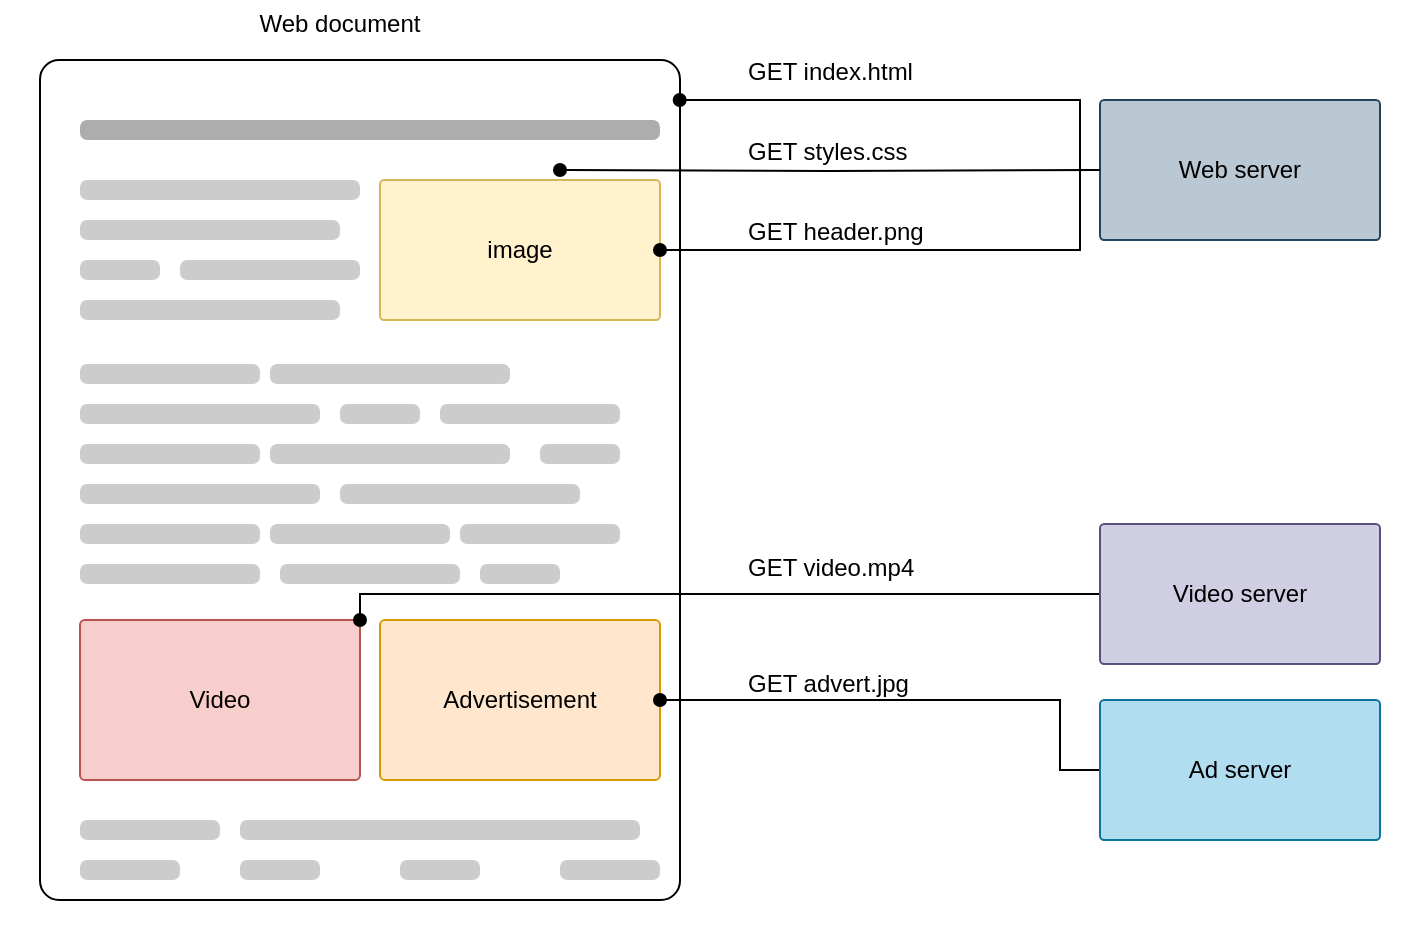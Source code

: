 <mxfile scale="1" border="0" version="24.6.0" type="device">
  <diagram name="Page-1" id="efa7a0a1-bf9b-a30e-e6df-94a7791c09e9">
    <mxGraphModel dx="1123" dy="558" grid="1" gridSize="10" guides="1" tooltips="1" connect="1" arrows="1" fold="1" page="1" pageScale="1" pageWidth="740" pageHeight="500" background="#FFFFFF" math="0" shadow="0">
      <root>
        <mxCell id="0" />
        <mxCell id="1" parent="0" />
        <mxCell id="SMRF5WXn3iM__mVZ10Ur-87" value="" style="rounded=1;arcSize=3;perimeterSpacing=20;strokeColor=none;html=1;whiteSpace=wrap;verticalAlign=middle;" parent="1" vertex="1">
          <mxGeometry x="20" y="10" width="710" height="470" as="geometry" />
        </mxCell>
        <mxCell id="SMRF5WXn3iM__mVZ10Ur-6" value="" style="rounded=1;arcSize=3;perimeterSpacing=20;html=1;whiteSpace=wrap;verticalAlign=middle;" parent="1" vertex="1">
          <mxGeometry x="40" y="40" width="320" height="420" as="geometry" />
        </mxCell>
        <mxCell id="oMBeN4IvPGKr6_LYo95F-5" value="image" style="text;align=center;verticalAlign=middle;rounded=1;spacing=4;spacingLeft=0;spacingTop=0;fillColor=#fff2cc;strokeColor=#d6b656;arcSize=3;shadow=0;shadowOffsetX=2;shadowOffsetY=2;shadowBlur=1;strokeWidth=1;perimeterSpacing=0;html=1;whiteSpace=wrap;" parent="1" vertex="1">
          <mxGeometry x="210" y="100" width="140" height="70" as="geometry" />
        </mxCell>
        <mxCell id="SMRF5WXn3iM__mVZ10Ur-7" value="Video" style="text;align=center;verticalAlign=middle;rounded=1;spacing=4;spacingLeft=0;spacingTop=0;fillColor=#f8cecc;strokeColor=#b85450;arcSize=3;shadow=0;shadowOffsetX=2;shadowOffsetY=2;shadowBlur=1;strokeWidth=1;perimeterSpacing=0;html=1;whiteSpace=wrap;" parent="1" vertex="1">
          <mxGeometry x="60" y="320" width="140" height="80" as="geometry" />
        </mxCell>
        <mxCell id="SMRF5WXn3iM__mVZ10Ur-9" value="Advertisement" style="text;align=center;verticalAlign=middle;rounded=1;spacing=4;spacingLeft=0;spacingTop=0;fillColor=#ffe6cc;strokeColor=#d79b00;arcSize=3;shadow=0;shadowOffsetX=2;shadowOffsetY=2;shadowBlur=1;strokeWidth=1;perimeterSpacing=0;html=1;whiteSpace=wrap;" parent="1" vertex="1">
          <mxGeometry x="210" y="320" width="140" height="80" as="geometry" />
        </mxCell>
        <mxCell id="SMRF5WXn3iM__mVZ10Ur-13" value="" style="text;align=center;verticalAlign=middle;rounded=1;spacing=4;spacingLeft=0;spacingTop=0;fillColor=#CCCCCC;strokeColor=none;arcSize=36;shadow=0;shadowOffsetX=2;shadowOffsetY=2;shadowBlur=1;strokeWidth=1;perimeterSpacing=0;html=1;whiteSpace=wrap;" parent="1" vertex="1">
          <mxGeometry x="60" y="420" width="70" height="10" as="geometry" />
        </mxCell>
        <mxCell id="SMRF5WXn3iM__mVZ10Ur-14" value="" style="text;align=center;verticalAlign=middle;rounded=1;spacing=4;spacingLeft=0;spacingTop=0;fillColor=#CCCCCC;strokeColor=none;arcSize=36;shadow=0;shadowOffsetX=2;shadowOffsetY=2;shadowBlur=1;strokeWidth=1;perimeterSpacing=0;html=1;whiteSpace=wrap;" parent="1" vertex="1">
          <mxGeometry x="140" y="420" width="200" height="10" as="geometry" />
        </mxCell>
        <mxCell id="SMRF5WXn3iM__mVZ10Ur-17" value="" style="text;align=center;verticalAlign=middle;rounded=1;spacing=4;spacingLeft=0;spacingTop=0;fillColor=#CCCCCC;strokeColor=none;arcSize=36;shadow=0;shadowOffsetX=2;shadowOffsetY=2;shadowBlur=1;strokeWidth=1;perimeterSpacing=0;html=1;whiteSpace=wrap;" parent="1" vertex="1">
          <mxGeometry x="60" y="100" width="140" height="10" as="geometry" />
        </mxCell>
        <mxCell id="SMRF5WXn3iM__mVZ10Ur-18" value="" style="text;align=center;verticalAlign=middle;rounded=1;spacing=4;spacingLeft=0;spacingTop=0;fillColor=#CCCCCC;strokeColor=none;arcSize=36;shadow=0;shadowOffsetX=2;shadowOffsetY=2;shadowBlur=1;strokeWidth=1;perimeterSpacing=0;html=1;whiteSpace=wrap;" parent="1" vertex="1">
          <mxGeometry x="60" y="120" width="130" height="10" as="geometry" />
        </mxCell>
        <mxCell id="SMRF5WXn3iM__mVZ10Ur-19" value="" style="text;align=center;verticalAlign=middle;rounded=1;spacing=4;spacingLeft=0;spacingTop=0;fillColor=#CCCCCC;strokeColor=none;arcSize=36;shadow=0;shadowOffsetX=2;shadowOffsetY=2;shadowBlur=1;strokeWidth=1;perimeterSpacing=0;html=1;whiteSpace=wrap;" parent="1" vertex="1">
          <mxGeometry x="60" y="140" width="40" height="10" as="geometry" />
        </mxCell>
        <mxCell id="SMRF5WXn3iM__mVZ10Ur-20" value="" style="text;align=center;verticalAlign=middle;rounded=1;spacing=4;spacingLeft=0;spacingTop=0;fillColor=#CCCCCC;strokeColor=none;arcSize=36;shadow=0;shadowOffsetX=2;shadowOffsetY=2;shadowBlur=1;strokeWidth=1;perimeterSpacing=0;html=1;whiteSpace=wrap;" parent="1" vertex="1">
          <mxGeometry x="110" y="140" width="90" height="10" as="geometry" />
        </mxCell>
        <mxCell id="SMRF5WXn3iM__mVZ10Ur-21" value="" style="text;align=center;verticalAlign=middle;rounded=1;spacing=4;spacingLeft=0;spacingTop=0;fillColor=#CCCCCC;strokeColor=none;arcSize=36;shadow=0;shadowOffsetX=2;shadowOffsetY=2;shadowBlur=1;strokeWidth=1;perimeterSpacing=0;html=1;whiteSpace=wrap;" parent="1" vertex="1">
          <mxGeometry x="60" y="192" width="90" height="10" as="geometry" />
        </mxCell>
        <mxCell id="SMRF5WXn3iM__mVZ10Ur-22" value="" style="text;align=center;verticalAlign=middle;rounded=1;spacing=4;spacingLeft=0;spacingTop=0;fillColor=#CCCCCC;strokeColor=none;arcSize=36;shadow=0;shadowOffsetX=2;shadowOffsetY=2;shadowBlur=1;strokeWidth=1;perimeterSpacing=0;html=1;whiteSpace=wrap;" parent="1" vertex="1">
          <mxGeometry x="60" y="232" width="90" height="10" as="geometry" />
        </mxCell>
        <mxCell id="SMRF5WXn3iM__mVZ10Ur-23" value="" style="text;align=center;verticalAlign=middle;rounded=1;spacing=4;spacingLeft=0;spacingTop=0;fillColor=#CCCCCC;strokeColor=none;arcSize=36;shadow=0;shadowOffsetX=2;shadowOffsetY=2;shadowBlur=1;strokeWidth=1;perimeterSpacing=0;html=1;whiteSpace=wrap;" parent="1" vertex="1">
          <mxGeometry x="60" y="272" width="90" height="10" as="geometry" />
        </mxCell>
        <mxCell id="SMRF5WXn3iM__mVZ10Ur-24" value="" style="text;align=center;verticalAlign=middle;rounded=1;spacing=4;spacingLeft=0;spacingTop=0;fillColor=#CCCCCC;strokeColor=none;arcSize=36;shadow=0;shadowOffsetX=2;shadowOffsetY=2;shadowBlur=1;strokeWidth=1;perimeterSpacing=0;html=1;whiteSpace=wrap;" parent="1" vertex="1">
          <mxGeometry x="155" y="272" width="90" height="10" as="geometry" />
        </mxCell>
        <mxCell id="SMRF5WXn3iM__mVZ10Ur-25" value="" style="text;align=center;verticalAlign=middle;rounded=1;spacing=4;spacingLeft=0;spacingTop=0;fillColor=#CCCCCC;strokeColor=none;arcSize=36;shadow=0;shadowOffsetX=2;shadowOffsetY=2;shadowBlur=1;strokeWidth=1;perimeterSpacing=0;html=1;whiteSpace=wrap;" parent="1" vertex="1">
          <mxGeometry x="60" y="292" width="90" height="10" as="geometry" />
        </mxCell>
        <mxCell id="SMRF5WXn3iM__mVZ10Ur-26" value="" style="text;align=center;verticalAlign=middle;rounded=1;spacing=4;spacingLeft=0;spacingTop=0;fillColor=#CCCCCC;strokeColor=none;arcSize=36;shadow=0;shadowOffsetX=2;shadowOffsetY=2;shadowBlur=1;strokeWidth=1;perimeterSpacing=0;html=1;whiteSpace=wrap;" parent="1" vertex="1">
          <mxGeometry x="160" y="292" width="90" height="10" as="geometry" />
        </mxCell>
        <mxCell id="SMRF5WXn3iM__mVZ10Ur-27" value="" style="text;align=center;verticalAlign=middle;rounded=1;spacing=4;spacingLeft=0;spacingTop=0;fillColor=#CCCCCC;strokeColor=none;arcSize=36;shadow=0;shadowOffsetX=2;shadowOffsetY=2;shadowBlur=1;strokeWidth=1;perimeterSpacing=0;html=1;whiteSpace=wrap;" parent="1" vertex="1">
          <mxGeometry x="155" y="232" width="120" height="10" as="geometry" />
        </mxCell>
        <mxCell id="SMRF5WXn3iM__mVZ10Ur-28" value="" style="text;align=center;verticalAlign=middle;rounded=1;spacing=4;spacingLeft=0;spacingTop=0;fillColor=#CCCCCC;strokeColor=none;arcSize=36;shadow=0;shadowOffsetX=2;shadowOffsetY=2;shadowBlur=1;strokeWidth=1;perimeterSpacing=0;html=1;whiteSpace=wrap;" parent="1" vertex="1">
          <mxGeometry x="60" y="252" width="120" height="10" as="geometry" />
        </mxCell>
        <mxCell id="SMRF5WXn3iM__mVZ10Ur-29" value="" style="text;align=center;verticalAlign=middle;rounded=1;spacing=4;spacingLeft=0;spacingTop=0;fillColor=#CCCCCC;strokeColor=none;arcSize=36;shadow=0;shadowOffsetX=2;shadowOffsetY=2;shadowBlur=1;strokeWidth=1;perimeterSpacing=0;html=1;whiteSpace=wrap;" parent="1" vertex="1">
          <mxGeometry x="155" y="192" width="120" height="10" as="geometry" />
        </mxCell>
        <mxCell id="SMRF5WXn3iM__mVZ10Ur-30" value="" style="text;align=center;verticalAlign=middle;rounded=1;spacing=4;spacingLeft=0;spacingTop=0;fillColor=#CCCCCC;strokeColor=none;arcSize=36;shadow=0;shadowOffsetX=2;shadowOffsetY=2;shadowBlur=1;strokeWidth=1;perimeterSpacing=0;html=1;whiteSpace=wrap;" parent="1" vertex="1">
          <mxGeometry x="60" y="212" width="120" height="10" as="geometry" />
        </mxCell>
        <mxCell id="SMRF5WXn3iM__mVZ10Ur-31" value="" style="text;align=center;verticalAlign=middle;rounded=1;spacing=4;spacingLeft=0;spacingTop=0;fillColor=#CCCCCC;strokeColor=none;arcSize=36;shadow=0;shadowOffsetX=2;shadowOffsetY=2;shadowBlur=1;strokeWidth=1;perimeterSpacing=0;html=1;whiteSpace=wrap;" parent="1" vertex="1">
          <mxGeometry x="250" y="272" width="80" height="10" as="geometry" />
        </mxCell>
        <mxCell id="SMRF5WXn3iM__mVZ10Ur-32" value="" style="text;align=center;verticalAlign=middle;rounded=1;spacing=4;spacingLeft=0;spacingTop=0;fillColor=#CCCCCC;strokeColor=none;arcSize=36;shadow=0;shadowOffsetX=2;shadowOffsetY=2;shadowBlur=1;strokeWidth=1;perimeterSpacing=0;html=1;whiteSpace=wrap;" parent="1" vertex="1">
          <mxGeometry x="190" y="252" width="120" height="10" as="geometry" />
        </mxCell>
        <mxCell id="SMRF5WXn3iM__mVZ10Ur-36" value="" style="text;align=center;verticalAlign=middle;rounded=1;spacing=4;spacingLeft=0;spacingTop=0;fillColor=#CCCCCC;strokeColor=none;arcSize=36;shadow=0;shadowOffsetX=2;shadowOffsetY=2;shadowBlur=1;strokeWidth=1;perimeterSpacing=0;html=1;whiteSpace=wrap;" parent="1" vertex="1">
          <mxGeometry x="190" y="212" width="40" height="10" as="geometry" />
        </mxCell>
        <mxCell id="SMRF5WXn3iM__mVZ10Ur-37" value="" style="text;align=center;verticalAlign=middle;rounded=1;spacing=4;spacingLeft=0;spacingTop=0;fillColor=#CCCCCC;strokeColor=none;arcSize=36;shadow=0;shadowOffsetX=2;shadowOffsetY=2;shadowBlur=1;strokeWidth=1;perimeterSpacing=0;html=1;whiteSpace=wrap;" parent="1" vertex="1">
          <mxGeometry x="260" y="292" width="40" height="10" as="geometry" />
        </mxCell>
        <mxCell id="SMRF5WXn3iM__mVZ10Ur-39" value="" style="text;align=center;verticalAlign=middle;rounded=1;spacing=4;spacingLeft=0;spacingTop=0;fillColor=#CCCCCC;strokeColor=none;arcSize=36;shadow=0;shadowOffsetX=2;shadowOffsetY=2;shadowBlur=1;strokeWidth=1;perimeterSpacing=0;html=1;whiteSpace=wrap;" parent="1" vertex="1">
          <mxGeometry x="290" y="232" width="40" height="10" as="geometry" />
        </mxCell>
        <mxCell id="SMRF5WXn3iM__mVZ10Ur-40" value="" style="text;align=center;verticalAlign=middle;rounded=1;spacing=4;spacingLeft=0;spacingTop=0;fillColor=#CCCCCC;strokeColor=none;arcSize=36;shadow=0;shadowOffsetX=2;shadowOffsetY=2;shadowBlur=1;strokeWidth=1;perimeterSpacing=0;html=1;whiteSpace=wrap;" parent="1" vertex="1">
          <mxGeometry x="240" y="212" width="90" height="10" as="geometry" />
        </mxCell>
        <mxCell id="SMRF5WXn3iM__mVZ10Ur-42" value="" style="text;align=center;verticalAlign=middle;rounded=1;spacing=4;spacingLeft=0;spacingTop=0;fillColor=#CCCCCC;strokeColor=none;arcSize=36;shadow=0;shadowOffsetX=2;shadowOffsetY=2;shadowBlur=1;strokeWidth=1;perimeterSpacing=0;html=1;whiteSpace=wrap;" parent="1" vertex="1">
          <mxGeometry x="60" y="440" width="50" height="10" as="geometry" />
        </mxCell>
        <mxCell id="SMRF5WXn3iM__mVZ10Ur-43" value="" style="text;align=center;verticalAlign=middle;rounded=1;spacing=4;spacingLeft=0;spacingTop=0;fillColor=#CCCCCC;strokeColor=none;arcSize=36;shadow=0;shadowOffsetX=2;shadowOffsetY=2;shadowBlur=1;strokeWidth=1;perimeterSpacing=0;html=1;whiteSpace=wrap;" parent="1" vertex="1">
          <mxGeometry x="140" y="440" width="40" height="10" as="geometry" />
        </mxCell>
        <mxCell id="SMRF5WXn3iM__mVZ10Ur-44" value="" style="text;align=center;verticalAlign=middle;rounded=1;spacing=4;spacingLeft=0;spacingTop=0;fillColor=#CCCCCC;strokeColor=none;arcSize=36;shadow=0;shadowOffsetX=2;shadowOffsetY=2;shadowBlur=1;strokeWidth=1;perimeterSpacing=0;html=1;whiteSpace=wrap;" parent="1" vertex="1">
          <mxGeometry x="220" y="440" width="40" height="10" as="geometry" />
        </mxCell>
        <mxCell id="SMRF5WXn3iM__mVZ10Ur-45" value="" style="text;align=center;verticalAlign=middle;rounded=1;spacing=4;spacingLeft=0;spacingTop=0;fillColor=#CCCCCC;strokeColor=none;arcSize=36;shadow=0;shadowOffsetX=2;shadowOffsetY=2;shadowBlur=1;strokeWidth=1;perimeterSpacing=0;html=1;whiteSpace=wrap;" parent="1" vertex="1">
          <mxGeometry x="300" y="440" width="50" height="10" as="geometry" />
        </mxCell>
        <mxCell id="SMRF5WXn3iM__mVZ10Ur-46" value="" style="text;align=center;verticalAlign=middle;rounded=1;spacing=4;spacingLeft=0;spacingTop=0;fillColor=#ADADAD;strokeColor=none;arcSize=36;shadow=0;shadowOffsetX=2;shadowOffsetY=2;shadowBlur=1;strokeWidth=1;perimeterSpacing=0;html=1;whiteSpace=wrap;" parent="1" vertex="1">
          <mxGeometry x="60" y="70" width="290" height="10" as="geometry" />
        </mxCell>
        <mxCell id="SMRF5WXn3iM__mVZ10Ur-47" value="" style="text;align=center;verticalAlign=middle;rounded=1;spacing=4;spacingLeft=0;spacingTop=0;fillColor=#CCCCCC;strokeColor=none;arcSize=36;shadow=0;shadowOffsetX=2;shadowOffsetY=2;shadowBlur=1;strokeWidth=1;perimeterSpacing=0;html=1;whiteSpace=wrap;" parent="1" vertex="1">
          <mxGeometry x="60" y="160" width="130" height="10" as="geometry" />
        </mxCell>
        <mxCell id="SMRF5WXn3iM__mVZ10Ur-48" value="Web document" style="text;align=center;verticalAlign=middle;rounded=1;spacing=4;spacingLeft=0;spacingTop=0;fillColor=none;strokeColor=none;arcSize=3;shadow=0;shadowOffsetX=2;shadowOffsetY=2;shadowBlur=1;strokeWidth=1;perimeterSpacing=0;html=1;whiteSpace=wrap;" parent="1" vertex="1">
          <mxGeometry x="120" y="10" width="140" height="24" as="geometry" />
        </mxCell>
        <mxCell id="SMRF5WXn3iM__mVZ10Ur-51" value="" style="endArrow=none;startArrow=oval;rounded=0;exitX=1;exitY=0.5;exitDx=0;exitDy=0;startFill=1;edgeStyle=orthogonalEdgeStyle;endFill=0;entryX=0;entryY=0.5;entryDx=0;entryDy=0;html=1;verticalAlign=middle;" parent="1" source="oMBeN4IvPGKr6_LYo95F-5" target="SMRF5WXn3iM__mVZ10Ur-80" edge="1">
          <mxGeometry width="50" height="50" relative="1" as="geometry">
            <mxPoint x="640" y="450" as="sourcePoint" />
            <mxPoint x="550.0" y="233.88" as="targetPoint" />
            <Array as="points">
              <mxPoint x="560" y="135" />
              <mxPoint x="560" y="95" />
            </Array>
          </mxGeometry>
        </mxCell>
        <mxCell id="SMRF5WXn3iM__mVZ10Ur-53" value="" style="endArrow=none;startArrow=oval;rounded=0;startFill=1;entryX=0;entryY=0.5;entryDx=0;entryDy=0;edgeStyle=orthogonalEdgeStyle;endFill=0;html=1;verticalAlign=middle;" parent="1" target="SMRF5WXn3iM__mVZ10Ur-80" edge="1">
          <mxGeometry width="50" height="50" relative="1" as="geometry">
            <mxPoint x="300" y="95" as="sourcePoint" />
            <mxPoint x="564.159" y="173.43" as="targetPoint" />
          </mxGeometry>
        </mxCell>
        <mxCell id="SMRF5WXn3iM__mVZ10Ur-54" value="" style="endArrow=none;startArrow=oval;rounded=0;exitX=1;exitY=0.5;exitDx=0;exitDy=0;startFill=1;edgeStyle=orthogonalEdgeStyle;endFill=0;entryX=0;entryY=0.5;entryDx=0;entryDy=0;html=1;verticalAlign=middle;" parent="1" source="SMRF5WXn3iM__mVZ10Ur-9" target="SMRF5WXn3iM__mVZ10Ur-85" edge="1">
          <mxGeometry width="50" height="50" relative="1" as="geometry">
            <mxPoint x="400" y="357" as="sourcePoint" />
            <mxPoint x="570" y="356" as="targetPoint" />
            <Array as="points">
              <mxPoint x="550" y="360" />
              <mxPoint x="550" y="395" />
            </Array>
          </mxGeometry>
        </mxCell>
        <mxCell id="SMRF5WXn3iM__mVZ10Ur-55" value="" style="endArrow=none;startArrow=oval;rounded=0;exitX=1;exitY=0;exitDx=0;exitDy=0;startFill=1;edgeStyle=orthogonalEdgeStyle;endFill=0;entryX=0;entryY=0.5;entryDx=0;entryDy=0;html=1;verticalAlign=middle;" parent="1" source="SMRF5WXn3iM__mVZ10Ur-7" target="SMRF5WXn3iM__mVZ10Ur-84" edge="1">
          <mxGeometry width="50" height="50" relative="1" as="geometry">
            <mxPoint x="187" y="380" as="sourcePoint" />
            <mxPoint x="585" y="310" as="targetPoint" />
          </mxGeometry>
        </mxCell>
        <mxCell id="SMRF5WXn3iM__mVZ10Ur-56" value="GET index.html&#xa;" style="text;align=left;verticalAlign=top;rounded=1;spacing=4;spacingLeft=0;spacingTop=0;fillColor=none;strokeColor=none;arcSize=3;shadow=0;shadowOffsetX=2;shadowOffsetY=2;shadowBlur=1;strokeWidth=1;perimeterSpacing=0;html=1;whiteSpace=wrap;" parent="1" vertex="1">
          <mxGeometry x="390" y="30" width="90" height="30" as="geometry" />
        </mxCell>
        <mxCell id="SMRF5WXn3iM__mVZ10Ur-57" value="GET styles.css&#xa;" style="text;align=left;verticalAlign=top;rounded=1;spacing=4;spacingLeft=0;spacingTop=0;fillColor=none;strokeColor=none;arcSize=3;shadow=0;shadowOffsetX=2;shadowOffsetY=2;shadowBlur=1;strokeWidth=1;perimeterSpacing=0;html=1;whiteSpace=wrap;" parent="1" vertex="1">
          <mxGeometry x="390" y="70" width="90" height="20" as="geometry" />
        </mxCell>
        <mxCell id="SMRF5WXn3iM__mVZ10Ur-58" value="GET header.png&#xa;" style="text;align=left;verticalAlign=top;rounded=1;spacing=4;spacingLeft=0;spacingTop=0;fillColor=none;strokeColor=none;arcSize=3;shadow=0;shadowOffsetX=2;shadowOffsetY=2;shadowBlur=1;strokeWidth=1;perimeterSpacing=0;html=1;whiteSpace=wrap;labelPosition=center;verticalLabelPosition=middle;textDirection=ltr;" parent="1" vertex="1">
          <mxGeometry x="390" y="110" width="110" height="30" as="geometry" />
        </mxCell>
        <mxCell id="SMRF5WXn3iM__mVZ10Ur-59" value="GET video.mp4&#xa;" style="text;align=left;verticalAlign=top;rounded=1;spacing=4;spacingLeft=0;spacingTop=0;fillColor=none;strokeColor=none;arcSize=3;shadow=0;shadowOffsetX=2;shadowOffsetY=2;shadowBlur=1;strokeWidth=1;perimeterSpacing=0;html=1;whiteSpace=wrap;" parent="1" vertex="1">
          <mxGeometry x="390" y="278" width="150" height="24" as="geometry" />
        </mxCell>
        <mxCell id="SMRF5WXn3iM__mVZ10Ur-60" value="GET advert.jpg&#xa;" style="text;align=left;verticalAlign=top;rounded=1;spacing=4;spacingLeft=0;spacingTop=0;fillColor=none;strokeColor=none;arcSize=3;shadow=0;shadowOffsetX=2;shadowOffsetY=2;shadowBlur=1;strokeWidth=1;perimeterSpacing=0;html=1;whiteSpace=wrap;" parent="1" vertex="1">
          <mxGeometry x="390" y="336" width="150" height="24" as="geometry" />
        </mxCell>
        <mxCell id="SMRF5WXn3iM__mVZ10Ur-80" value="Web server" style="text;align=center;verticalAlign=middle;rounded=1;spacing=4;spacingLeft=0;spacingTop=0;fillColor=#bac8d3;strokeColor=#23445d;arcSize=3;shadow=0;shadowOffsetX=2;shadowOffsetY=2;shadowBlur=1;strokeWidth=1;perimeterSpacing=0;html=1;whiteSpace=wrap;" parent="1" vertex="1">
          <mxGeometry x="570" y="60" width="140" height="70" as="geometry" />
        </mxCell>
        <mxCell id="SMRF5WXn3iM__mVZ10Ur-82" value="" style="endArrow=none;startArrow=oval;rounded=0;startFill=1;entryX=0;entryY=0.5;entryDx=0;entryDy=0;endFill=0;edgeStyle=orthogonalEdgeStyle;exitX=0.944;exitY=0.087;exitDx=0;exitDy=0;exitPerimeter=0;html=1;verticalAlign=middle;" parent="1" source="SMRF5WXn3iM__mVZ10Ur-6" target="SMRF5WXn3iM__mVZ10Ur-80" edge="1">
          <mxGeometry width="50" height="50" relative="1" as="geometry">
            <mxPoint x="380" y="60" as="sourcePoint" />
            <mxPoint x="800" y="105" as="targetPoint" />
            <Array as="points">
              <mxPoint x="560" y="60" />
              <mxPoint x="560" y="95" />
            </Array>
          </mxGeometry>
        </mxCell>
        <mxCell id="SMRF5WXn3iM__mVZ10Ur-84" value="Video server" style="text;align=center;verticalAlign=middle;rounded=1;spacing=4;spacingLeft=0;spacingTop=0;fillColor=#d0cee2;strokeColor=#56517e;arcSize=3;shadow=0;shadowOffsetX=2;shadowOffsetY=2;shadowBlur=1;strokeWidth=1;perimeterSpacing=0;html=1;whiteSpace=wrap;" parent="1" vertex="1">
          <mxGeometry x="570" y="272" width="140" height="70" as="geometry" />
        </mxCell>
        <mxCell id="SMRF5WXn3iM__mVZ10Ur-85" value="Ad server" style="text;align=center;verticalAlign=middle;rounded=1;spacing=4;spacingLeft=0;spacingTop=0;fillColor=#b1ddf0;strokeColor=#10739e;arcSize=3;shadow=0;shadowOffsetX=2;shadowOffsetY=2;shadowBlur=1;strokeWidth=1;perimeterSpacing=0;html=1;whiteSpace=wrap;" parent="1" vertex="1">
          <mxGeometry x="570" y="360" width="140" height="70" as="geometry" />
        </mxCell>
      </root>
    </mxGraphModel>
  </diagram>
</mxfile>
